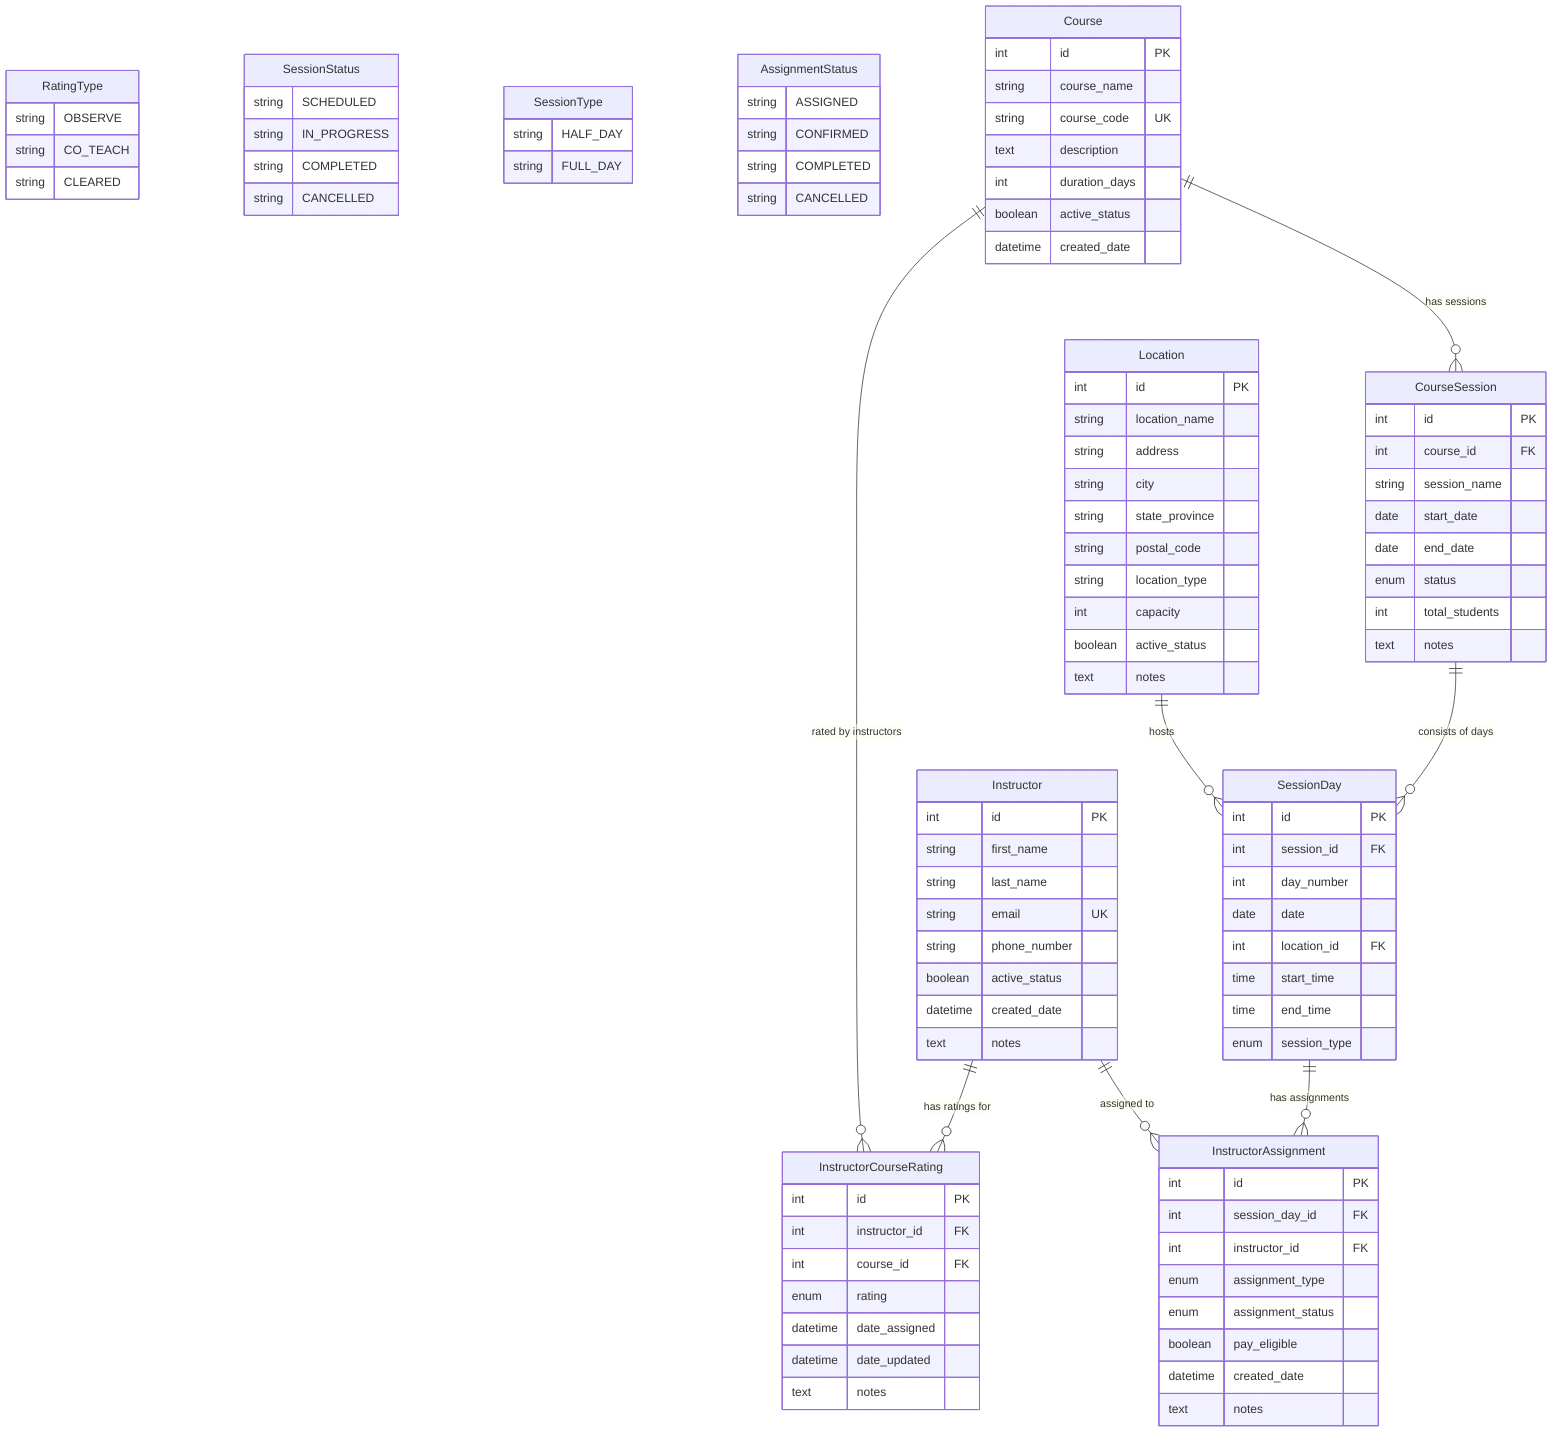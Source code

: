 erDiagram
    %% Enums
    RatingType {
        string OBSERVE
        string CO_TEACH
        string CLEARED
    }
    
    SessionStatus {
        string SCHEDULED
        string IN_PROGRESS
        string COMPLETED
        string CANCELLED
    }
    
    SessionType {
        string HALF_DAY
        string FULL_DAY
    }
    
    AssignmentStatus {
        string ASSIGNED
        string CONFIRMED
        string COMPLETED
        string CANCELLED
    }

    %% Main Entities
    Instructor {
        int id PK
        string first_name
        string last_name
        string email UK
        string phone_number
        boolean active_status
        datetime created_date
        text notes
    }

    Course {
        int id PK
        string course_name
        string course_code UK
        text description
        int duration_days
        boolean active_status
        datetime created_date
    }

    Location {
        int id PK
        string location_name
        string address
        string city
        string state_province
        string postal_code
        string location_type
        int capacity
        boolean active_status
        text notes
    }

    InstructorCourseRating {
        int id PK
        int instructor_id FK
        int course_id FK
        enum rating
        datetime date_assigned
        datetime date_updated
        text notes
    }

    CourseSession {
        int id PK
        int course_id FK
        string session_name
        date start_date
        date end_date
        enum status
        int total_students
        text notes
    }

    SessionDay {
        int id PK
        int session_id FK
        int day_number
        date date
        int location_id FK
        time start_time
        time end_time
        enum session_type
    }

    InstructorAssignment {
        int id PK
        int session_day_id FK
        int instructor_id FK
        enum assignment_type
        enum assignment_status
        boolean pay_eligible
        datetime created_date
        text notes
    }

    %% Relationships
    Instructor ||--o{ InstructorCourseRating : "has ratings for"
    Course ||--o{ InstructorCourseRating : "rated by instructors"
    
    Course ||--o{ CourseSession : "has sessions"
    
    CourseSession ||--o{ SessionDay : "consists of days"
    Location ||--o{ SessionDay : "hosts"
    
    SessionDay ||--o{ InstructorAssignment : "has assignments"
    Instructor ||--o{ InstructorAssignment : "assigned to"